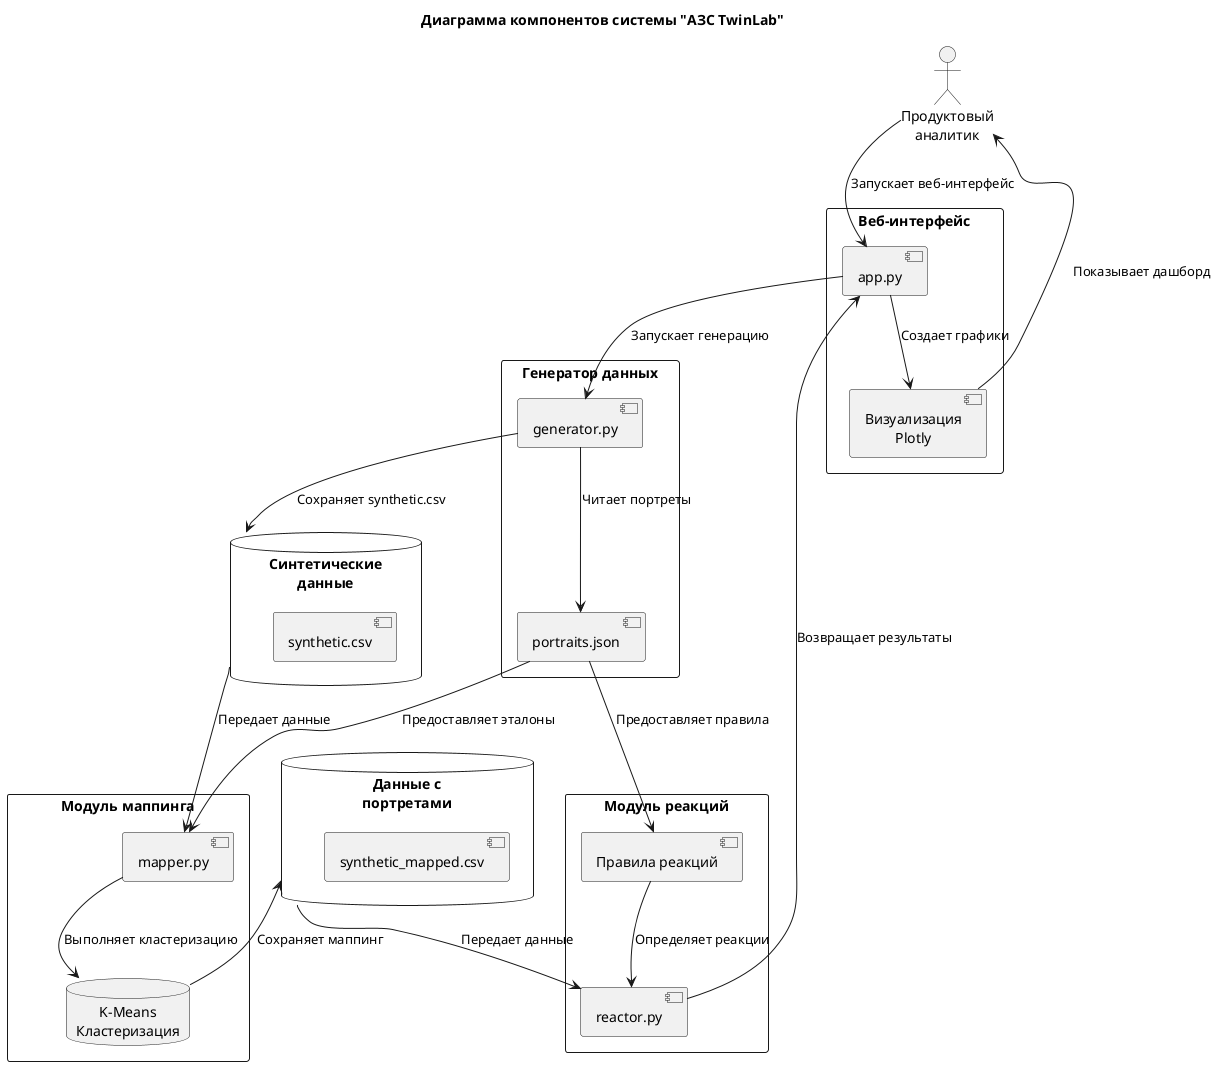 @startuml
!define RECTANGLE class
skinparam defaultTextAlignment center

title Диаграмма компонентов системы "АЗС TwinLab"

rectangle "Генератор данных" as generator {
  component "generator.py" as gen
  component "portraits.json" as portraits
}

rectangle "Модуль маппинга" as mapper {
  component "mapper.py" as map
  database "K-Means\nКластеризация" as kmeans
}

rectangle "Модуль реакций" as reactor {
  component "reactor.py" as react
  component "Правила реакций" as rules
}

rectangle "Веб-интерфейс" as app {
  component "app.py" as streamlit
  component "Визуализация\nPlotly" as viz
}

database "Синтетические\nданные" as data1 {
  [synthetic.csv]
}

database "Данные с\nпортретами" as data2 {
  [synthetic_mapped.csv]
}

actor "Продуктовый\nаналитик" as user

user --> streamlit : Запускает веб-интерфейс
streamlit --> gen : Запускает генерацию
gen --> portraits : Читает портреты
gen --> data1 : Сохраняет synthetic.csv
data1 --> map : Передает данные
portraits --> map : Предоставляет эталоны
map --> kmeans : Выполняет кластеризацию
kmeans --> data2 : Сохраняет маппинг
data2 --> react : Передает данные
portraits --> rules : Предоставляет правила
rules --> react : Определяет реакции
react --> streamlit : Возвращает результаты
streamlit --> viz : Создает графики
viz --> user : Показывает дашборд

@enduml